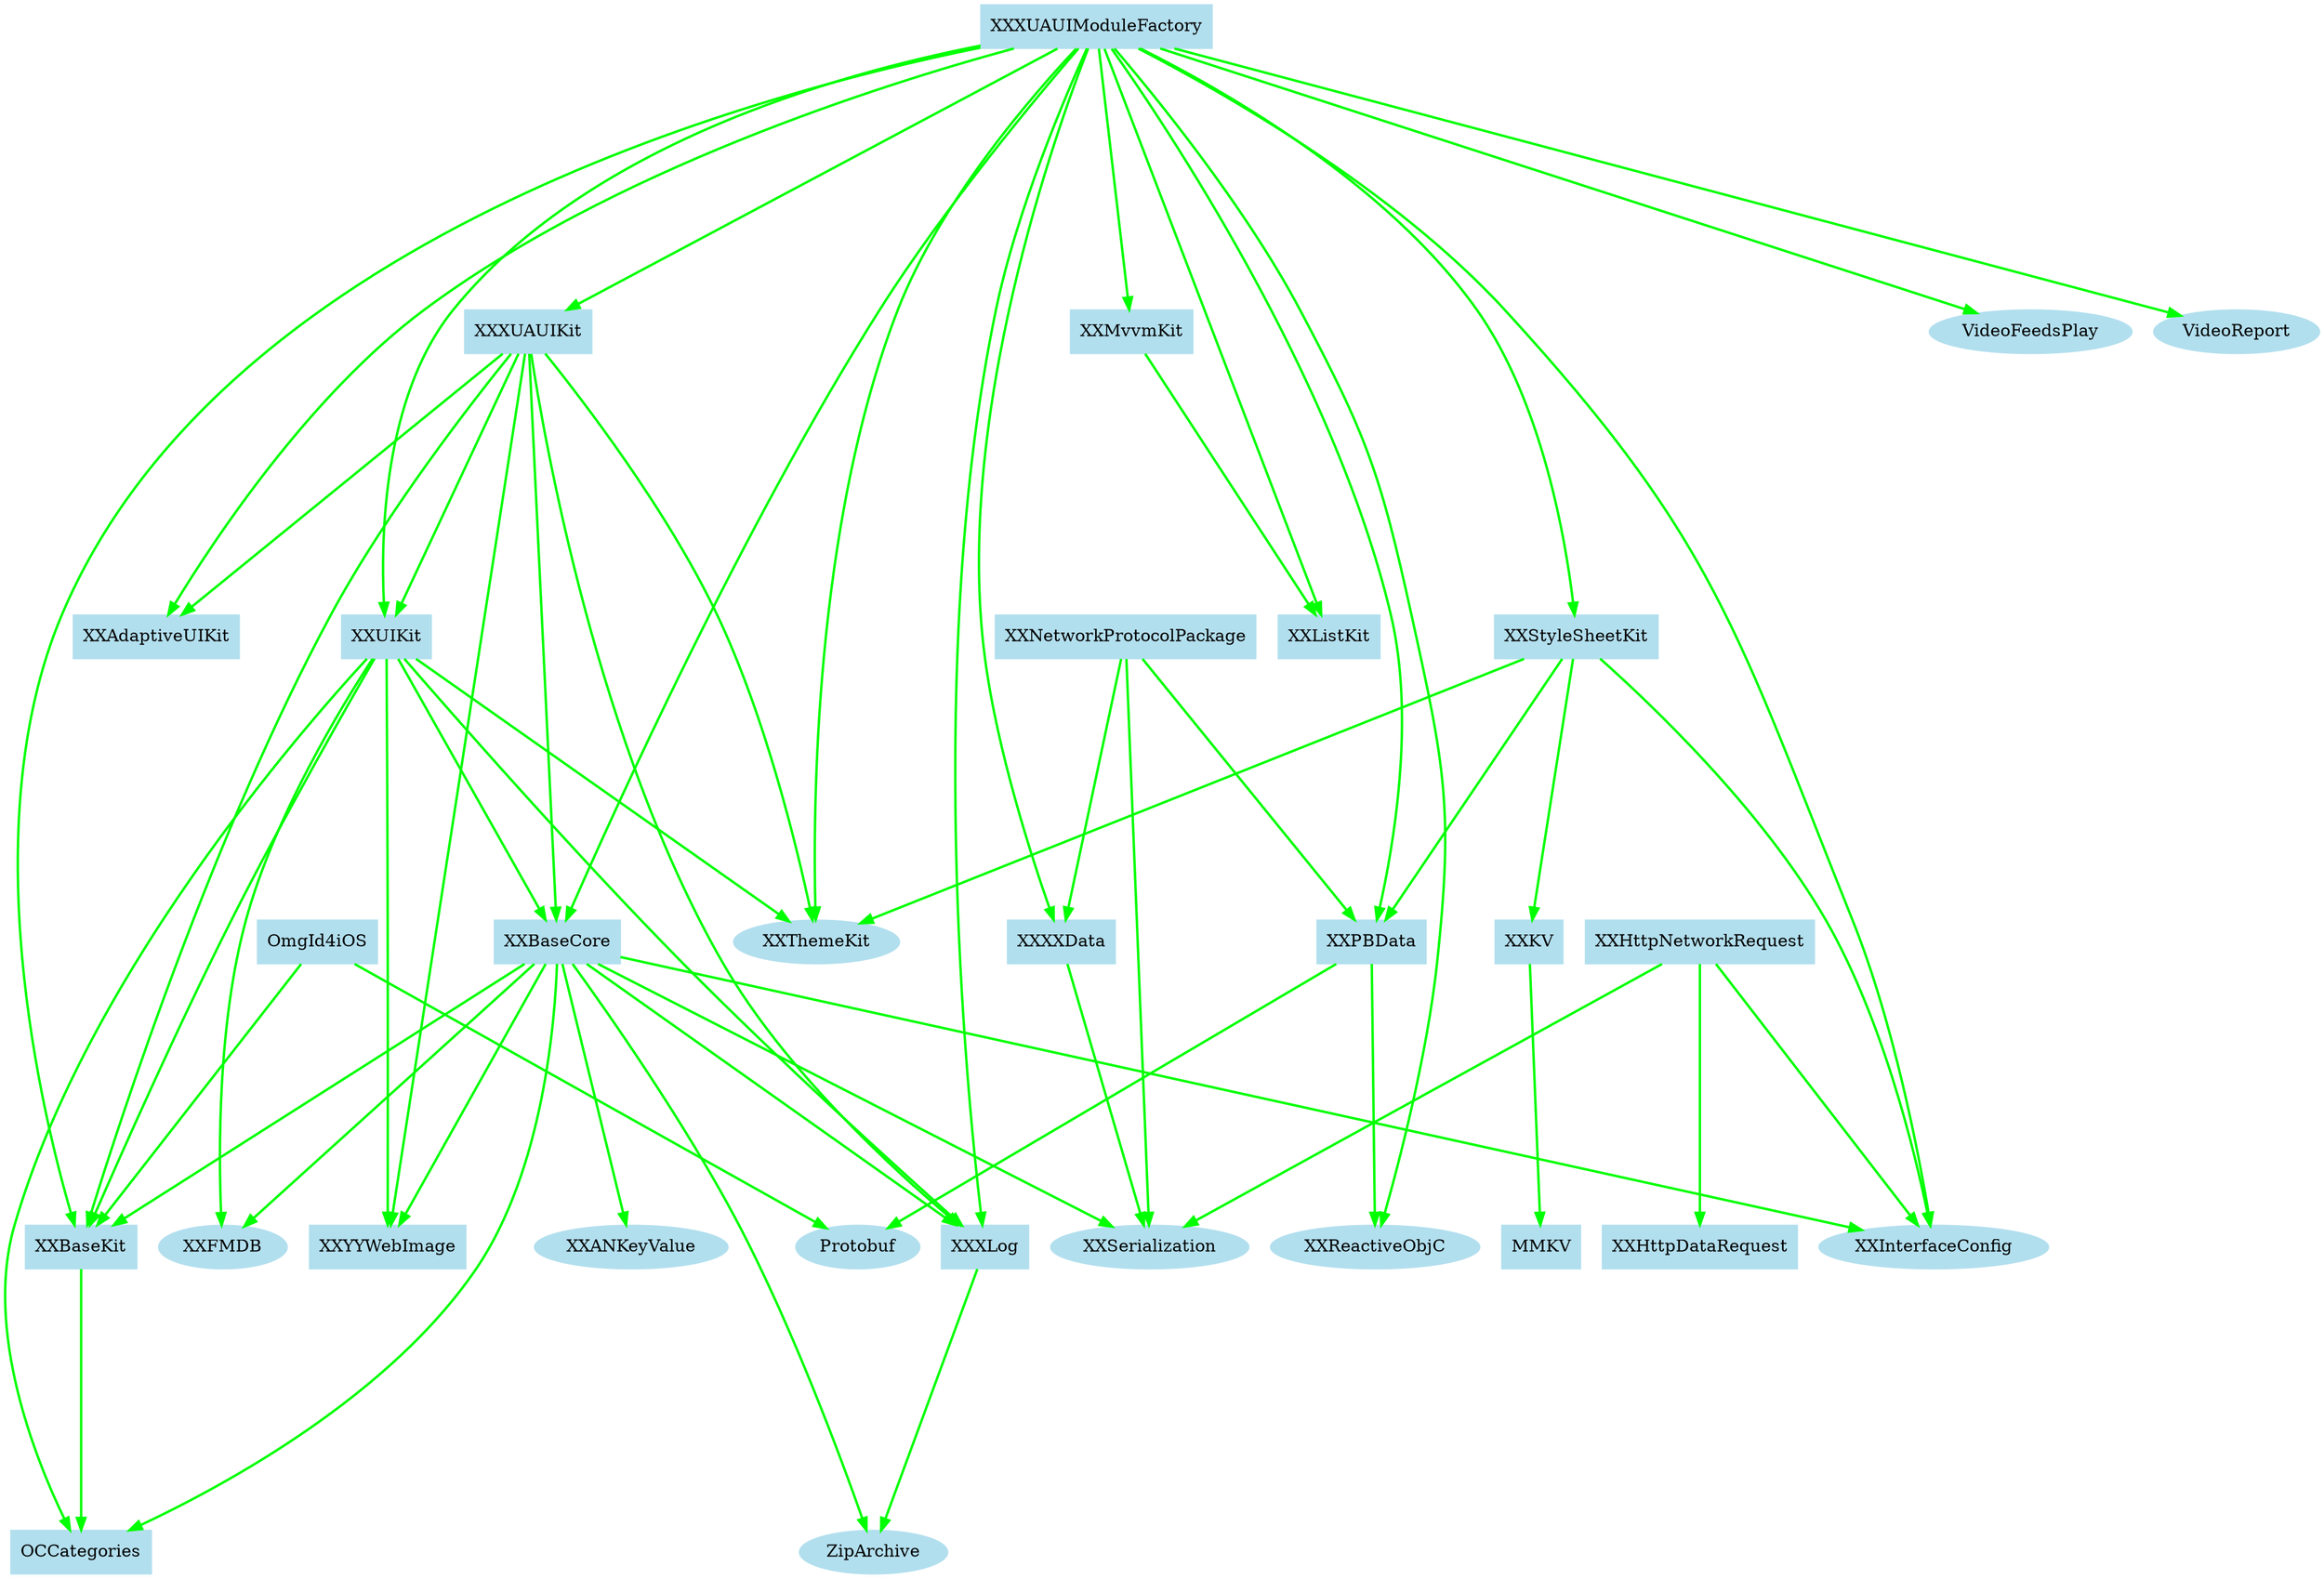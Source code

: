 digraph demo {
node [color=lightblue2, style=filled];
ranksep = 3;
"MMKV"[shape=box]
"OCCategories"[shape=box]
"OmgId4iOS"[shape=box]
"OmgId4iOS" -> "XXBaseKit"[color=green, shape=box, style=bold]
"OmgId4iOS" -> "Protobuf"[color=green, shape=box, style=bold]
"XXXXData"[shape=box]
"XXXXData" -> "XXSerialization"[color=green, shape=box, style=bold]
"XXXUAUIKit"[shape=box]
"XXXUAUIKit" -> "XXAdaptiveUIKit"[color=green, shape=box, style=bold]
"XXXUAUIKit" -> "XXBaseCore"[color=green, shape=box, style=bold]
"XXXUAUIKit" -> "XXBaseKit"[color=green, shape=box, style=bold]
"XXXUAUIKit" -> "XXThemeKit"[color=green, shape=box, style=bold]
"XXXUAUIKit" -> "XXUIKit"[color=green, shape=box, style=bold]
"XXXUAUIKit" -> "XXXLog"[color=green, shape=box, style=bold]
"XXXUAUIKit" -> "XXYYWebImage"[color=green, shape=box, style=bold]
"XXXUAUIModuleFactory"[shape=box]
"XXXUAUIModuleFactory" -> "XXXXData"[color=green, shape=box, style=bold]
"XXXUAUIModuleFactory" -> "XXXUAUIKit"[color=green, shape=box, style=bold]
"XXXUAUIModuleFactory" -> "XXAdaptiveUIKit"[color=green, shape=box, style=bold]
"XXXUAUIModuleFactory" -> "XXBaseCore"[color=green, shape=box, style=bold]
"XXXUAUIModuleFactory" -> "XXBaseKit"[color=green, shape=box, style=bold]
"XXXUAUIModuleFactory" -> "XXInterfaceConfig"[color=green, shape=box, style=bold]
"XXXUAUIModuleFactory" -> "XXListKit"[color=green, shape=box, style=bold]
"XXXUAUIModuleFactory" -> "XXMvvmKit"[color=green, shape=box, style=bold]
"XXXUAUIModuleFactory" -> "XXPBData"[color=green, shape=box, style=bold]
"XXXUAUIModuleFactory" -> "XXReactiveObjC"[color=green, shape=box, style=bold]
"XXXUAUIModuleFactory" -> "XXStyleSheetKit"[color=green, shape=box, style=bold]
"XXXUAUIModuleFactory" -> "XXThemeKit"[color=green, shape=box, style=bold]
"XXXUAUIModuleFactory" -> "XXUIKit"[color=green, shape=box, style=bold]
"XXXUAUIModuleFactory" -> "XXXLog"[color=green, shape=box, style=bold]
"XXXUAUIModuleFactory" -> "VideoFeedsPlay"[color=green, shape=box, style=bold]
"XXXUAUIModuleFactory" -> "VideoReport"[color=green, shape=box, style=bold]
"XXAdaptiveUIKit"[shape=box]
"XXBaseCore"[shape=box]
"XXBaseCore" -> "OCCategories"[color=green, shape=box, style=bold]
"XXBaseCore" -> "XXANKeyValue"[color=green, shape=box, style=bold]
"XXBaseCore" -> "XXBaseKit"[color=green, shape=box, style=bold]
"XXBaseCore" -> "XXFMDB"[color=green, shape=box, style=bold]
"XXBaseCore" -> "XXInterfaceConfig"[color=green, shape=box, style=bold]
"XXBaseCore" -> "XXSerialization"[color=green, shape=box, style=bold]
"XXBaseCore" -> "XXXLog"[color=green, shape=box, style=bold]
"XXBaseCore" -> "XXYYWebImage"[color=green, shape=box, style=bold]
"XXBaseCore" -> "ZipArchive"[color=green, shape=box, style=bold]
"XXBaseKit"[shape=box]
"XXBaseKit" -> "OCCategories"[color=green, shape=box, style=bold]
"XXHttpDataRequest"[shape=box]
"XXHttpNetworkRequest"[shape=box]
"XXHttpNetworkRequest" -> "XXHttpDataRequest"[color=green, shape=box, style=bold]
"XXHttpNetworkRequest" -> "XXInterfaceConfig"[color=green, shape=box, style=bold]
"XXHttpNetworkRequest" -> "XXSerialization"[color=green, shape=box, style=bold]
"XXKV"[shape=box]
"XXKV" -> "MMKV"[color=green, shape=box, style=bold]
"XXListKit"[shape=box]
"XXMvvmKit"[shape=box]
"XXMvvmKit" -> "XXListKit"[color=green, shape=box, style=bold]
"XXNetworkProtocolPackage"[shape=box]
"XXNetworkProtocolPackage" -> "XXXXData"[color=green, shape=box, style=bold]
"XXNetworkProtocolPackage" -> "XXSerialization"[color=green, shape=box, style=bold]
"XXNetworkProtocolPackage" -> "XXPBData"[color=green, shape=box, style=bold]
"XXPBData"[shape=box]
"XXPBData" -> "Protobuf"[color=green, shape=box, style=bold]
"XXPBData" -> "XXReactiveObjC"[color=green, shape=box, style=bold]
"XXStyleSheetKit"[shape=box]
"XXStyleSheetKit" -> "XXInterfaceConfig"[color=green, shape=box, style=bold]
"XXStyleSheetKit" -> "XXKV"[color=green, shape=box, style=bold]
"XXStyleSheetKit" -> "XXPBData"[color=green, shape=box, style=bold]
"XXStyleSheetKit" -> "XXThemeKit"[color=green, shape=box, style=bold]
"XXUIKit"[shape=box]
"XXUIKit" -> "OCCategories"[color=green, shape=box, style=bold]
"XXUIKit" -> "XXBaseCore"[color=green, shape=box, style=bold]
"XXUIKit" -> "XXBaseKit"[color=green, shape=box, style=bold]
"XXUIKit" -> "XXFMDB"[color=green, shape=box, style=bold]
"XXUIKit" -> "XXThemeKit"[color=green, shape=box, style=bold]
"XXUIKit" -> "XXXLog"[color=green, shape=box, style=bold]
"XXUIKit" -> "XXYYWebImage"[color=green, shape=box, style=bold]
"XXXLog"[shape=box]
"XXXLog" -> "ZipArchive"[color=green, shape=box, style=bold]
"XXYYWebImage"[shape=box]
}
